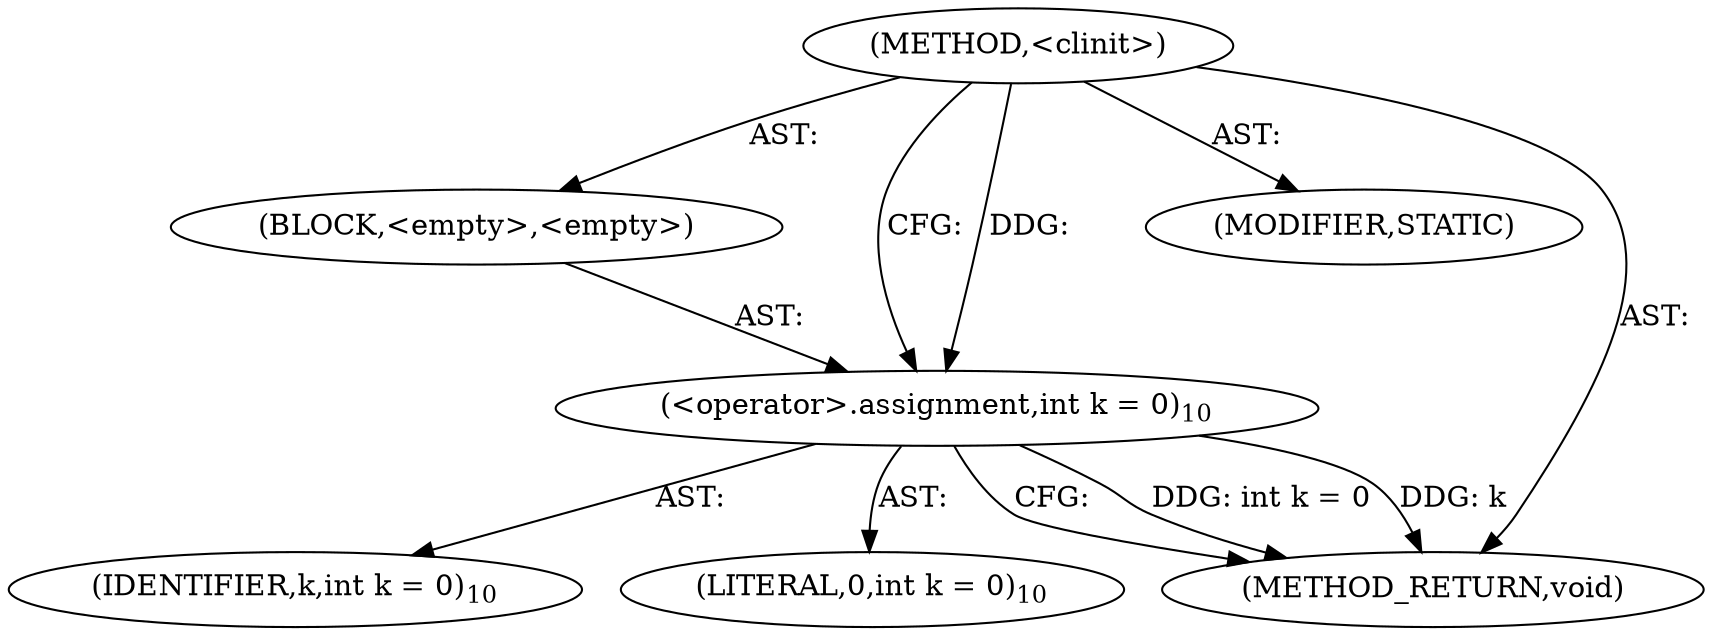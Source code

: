 digraph "&lt;clinit&gt;" {  
"433" [label = <(METHOD,&lt;clinit&gt;)> ]
"434" [label = <(BLOCK,&lt;empty&gt;,&lt;empty&gt;)> ]
"435" [label = <(&lt;operator&gt;.assignment,int k = 0)<SUB>10</SUB>> ]
"436" [label = <(IDENTIFIER,k,int k = 0)<SUB>10</SUB>> ]
"437" [label = <(LITERAL,0,int k = 0)<SUB>10</SUB>> ]
"438" [label = <(MODIFIER,STATIC)> ]
"439" [label = <(METHOD_RETURN,void)> ]
  "433" -> "434"  [ label = "AST: "] 
  "433" -> "438"  [ label = "AST: "] 
  "433" -> "439"  [ label = "AST: "] 
  "434" -> "435"  [ label = "AST: "] 
  "435" -> "436"  [ label = "AST: "] 
  "435" -> "437"  [ label = "AST: "] 
  "435" -> "439"  [ label = "CFG: "] 
  "433" -> "435"  [ label = "CFG: "] 
  "435" -> "439"  [ label = "DDG: int k = 0"] 
  "435" -> "439"  [ label = "DDG: k"] 
  "433" -> "435"  [ label = "DDG: "] 
}
